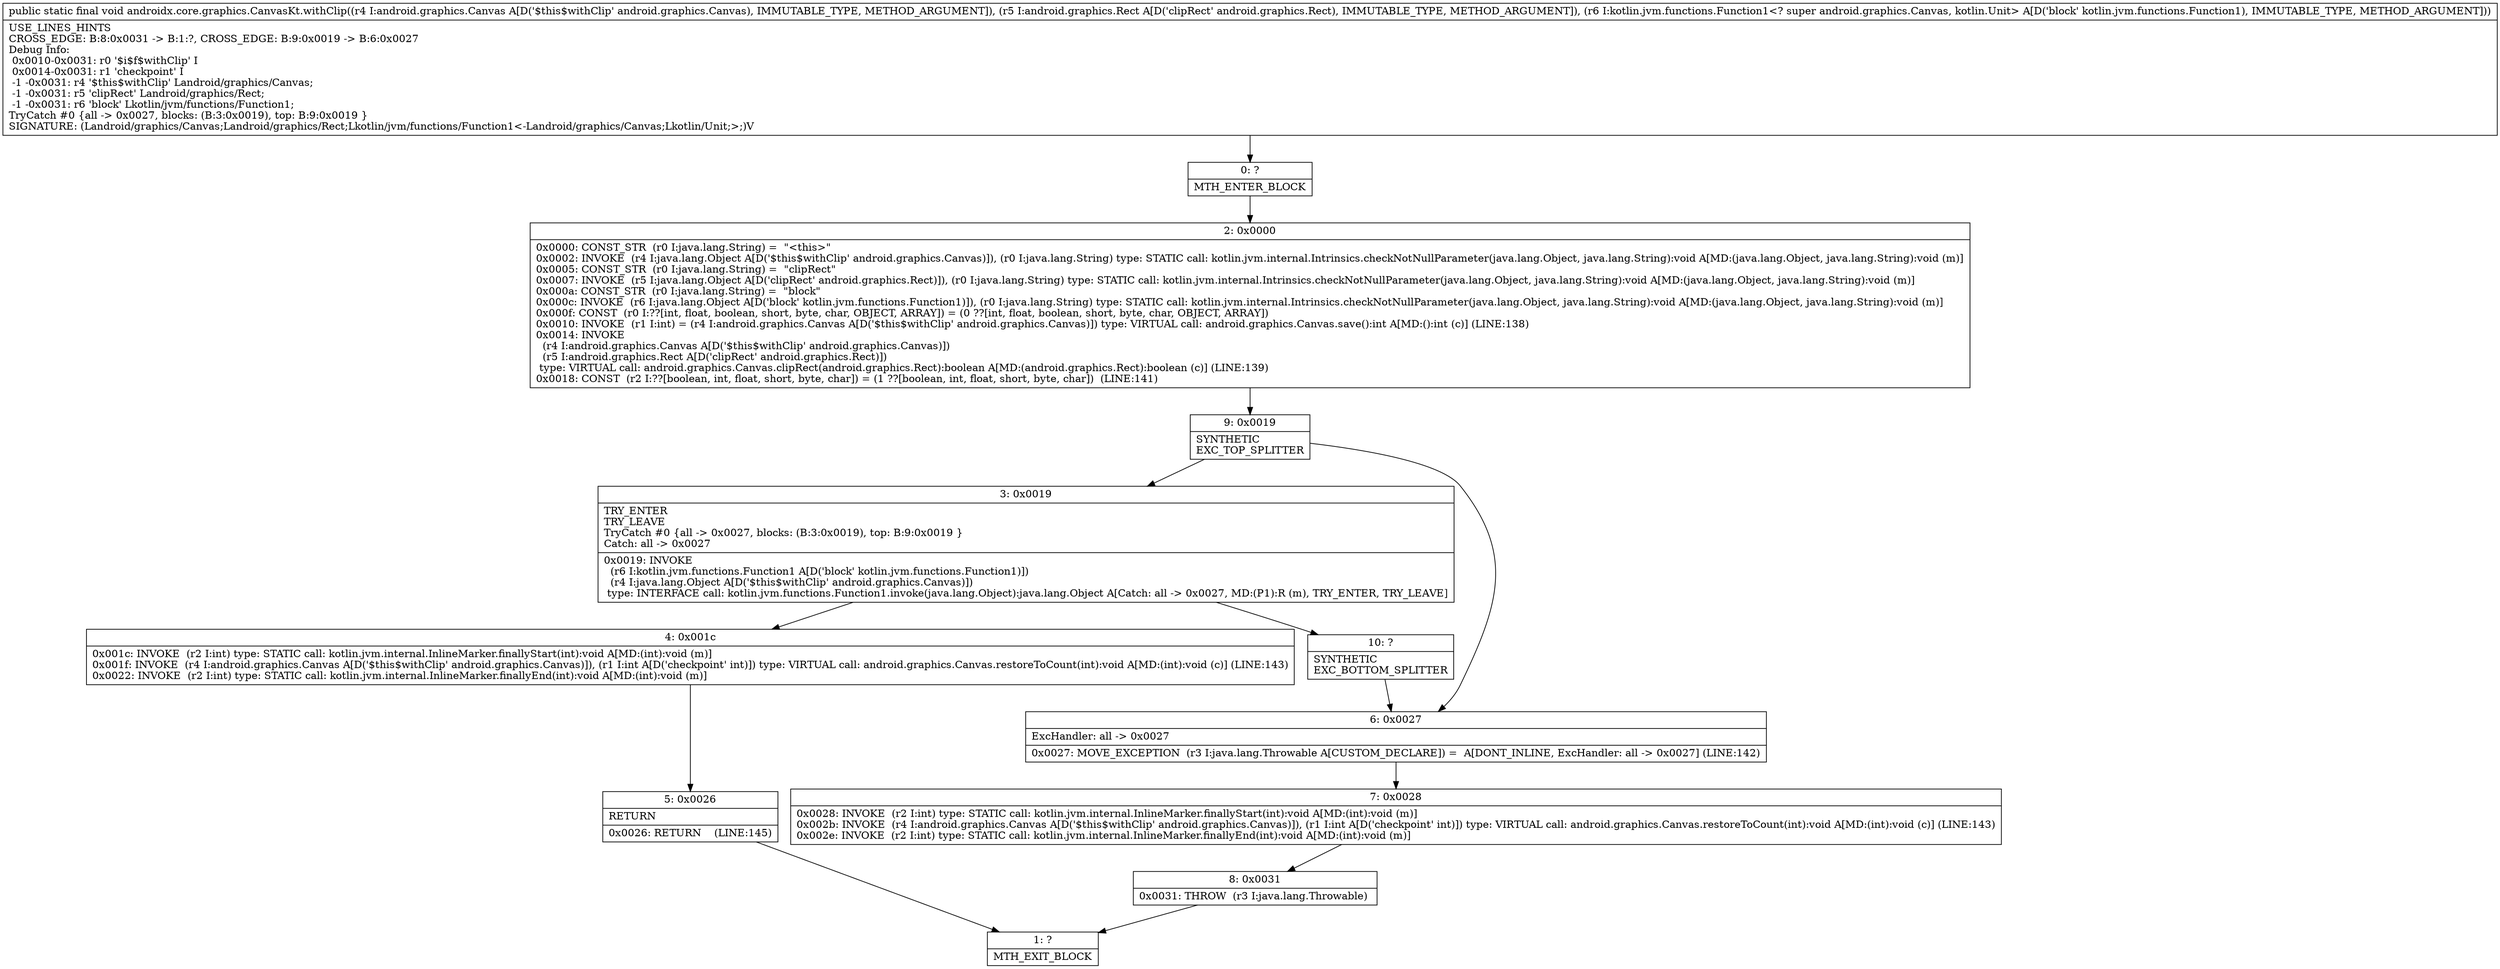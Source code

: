 digraph "CFG forandroidx.core.graphics.CanvasKt.withClip(Landroid\/graphics\/Canvas;Landroid\/graphics\/Rect;Lkotlin\/jvm\/functions\/Function1;)V" {
Node_0 [shape=record,label="{0\:\ ?|MTH_ENTER_BLOCK\l}"];
Node_2 [shape=record,label="{2\:\ 0x0000|0x0000: CONST_STR  (r0 I:java.lang.String) =  \"\<this\>\" \l0x0002: INVOKE  (r4 I:java.lang.Object A[D('$this$withClip' android.graphics.Canvas)]), (r0 I:java.lang.String) type: STATIC call: kotlin.jvm.internal.Intrinsics.checkNotNullParameter(java.lang.Object, java.lang.String):void A[MD:(java.lang.Object, java.lang.String):void (m)]\l0x0005: CONST_STR  (r0 I:java.lang.String) =  \"clipRect\" \l0x0007: INVOKE  (r5 I:java.lang.Object A[D('clipRect' android.graphics.Rect)]), (r0 I:java.lang.String) type: STATIC call: kotlin.jvm.internal.Intrinsics.checkNotNullParameter(java.lang.Object, java.lang.String):void A[MD:(java.lang.Object, java.lang.String):void (m)]\l0x000a: CONST_STR  (r0 I:java.lang.String) =  \"block\" \l0x000c: INVOKE  (r6 I:java.lang.Object A[D('block' kotlin.jvm.functions.Function1)]), (r0 I:java.lang.String) type: STATIC call: kotlin.jvm.internal.Intrinsics.checkNotNullParameter(java.lang.Object, java.lang.String):void A[MD:(java.lang.Object, java.lang.String):void (m)]\l0x000f: CONST  (r0 I:??[int, float, boolean, short, byte, char, OBJECT, ARRAY]) = (0 ??[int, float, boolean, short, byte, char, OBJECT, ARRAY]) \l0x0010: INVOKE  (r1 I:int) = (r4 I:android.graphics.Canvas A[D('$this$withClip' android.graphics.Canvas)]) type: VIRTUAL call: android.graphics.Canvas.save():int A[MD:():int (c)] (LINE:138)\l0x0014: INVOKE  \l  (r4 I:android.graphics.Canvas A[D('$this$withClip' android.graphics.Canvas)])\l  (r5 I:android.graphics.Rect A[D('clipRect' android.graphics.Rect)])\l type: VIRTUAL call: android.graphics.Canvas.clipRect(android.graphics.Rect):boolean A[MD:(android.graphics.Rect):boolean (c)] (LINE:139)\l0x0018: CONST  (r2 I:??[boolean, int, float, short, byte, char]) = (1 ??[boolean, int, float, short, byte, char])  (LINE:141)\l}"];
Node_9 [shape=record,label="{9\:\ 0x0019|SYNTHETIC\lEXC_TOP_SPLITTER\l}"];
Node_3 [shape=record,label="{3\:\ 0x0019|TRY_ENTER\lTRY_LEAVE\lTryCatch #0 \{all \-\> 0x0027, blocks: (B:3:0x0019), top: B:9:0x0019 \}\lCatch: all \-\> 0x0027\l|0x0019: INVOKE  \l  (r6 I:kotlin.jvm.functions.Function1 A[D('block' kotlin.jvm.functions.Function1)])\l  (r4 I:java.lang.Object A[D('$this$withClip' android.graphics.Canvas)])\l type: INTERFACE call: kotlin.jvm.functions.Function1.invoke(java.lang.Object):java.lang.Object A[Catch: all \-\> 0x0027, MD:(P1):R (m), TRY_ENTER, TRY_LEAVE]\l}"];
Node_4 [shape=record,label="{4\:\ 0x001c|0x001c: INVOKE  (r2 I:int) type: STATIC call: kotlin.jvm.internal.InlineMarker.finallyStart(int):void A[MD:(int):void (m)]\l0x001f: INVOKE  (r4 I:android.graphics.Canvas A[D('$this$withClip' android.graphics.Canvas)]), (r1 I:int A[D('checkpoint' int)]) type: VIRTUAL call: android.graphics.Canvas.restoreToCount(int):void A[MD:(int):void (c)] (LINE:143)\l0x0022: INVOKE  (r2 I:int) type: STATIC call: kotlin.jvm.internal.InlineMarker.finallyEnd(int):void A[MD:(int):void (m)]\l}"];
Node_5 [shape=record,label="{5\:\ 0x0026|RETURN\l|0x0026: RETURN    (LINE:145)\l}"];
Node_1 [shape=record,label="{1\:\ ?|MTH_EXIT_BLOCK\l}"];
Node_10 [shape=record,label="{10\:\ ?|SYNTHETIC\lEXC_BOTTOM_SPLITTER\l}"];
Node_6 [shape=record,label="{6\:\ 0x0027|ExcHandler: all \-\> 0x0027\l|0x0027: MOVE_EXCEPTION  (r3 I:java.lang.Throwable A[CUSTOM_DECLARE]) =  A[DONT_INLINE, ExcHandler: all \-\> 0x0027] (LINE:142)\l}"];
Node_7 [shape=record,label="{7\:\ 0x0028|0x0028: INVOKE  (r2 I:int) type: STATIC call: kotlin.jvm.internal.InlineMarker.finallyStart(int):void A[MD:(int):void (m)]\l0x002b: INVOKE  (r4 I:android.graphics.Canvas A[D('$this$withClip' android.graphics.Canvas)]), (r1 I:int A[D('checkpoint' int)]) type: VIRTUAL call: android.graphics.Canvas.restoreToCount(int):void A[MD:(int):void (c)] (LINE:143)\l0x002e: INVOKE  (r2 I:int) type: STATIC call: kotlin.jvm.internal.InlineMarker.finallyEnd(int):void A[MD:(int):void (m)]\l}"];
Node_8 [shape=record,label="{8\:\ 0x0031|0x0031: THROW  (r3 I:java.lang.Throwable) \l}"];
MethodNode[shape=record,label="{public static final void androidx.core.graphics.CanvasKt.withClip((r4 I:android.graphics.Canvas A[D('$this$withClip' android.graphics.Canvas), IMMUTABLE_TYPE, METHOD_ARGUMENT]), (r5 I:android.graphics.Rect A[D('clipRect' android.graphics.Rect), IMMUTABLE_TYPE, METHOD_ARGUMENT]), (r6 I:kotlin.jvm.functions.Function1\<? super android.graphics.Canvas, kotlin.Unit\> A[D('block' kotlin.jvm.functions.Function1), IMMUTABLE_TYPE, METHOD_ARGUMENT]))  | USE_LINES_HINTS\lCROSS_EDGE: B:8:0x0031 \-\> B:1:?, CROSS_EDGE: B:9:0x0019 \-\> B:6:0x0027\lDebug Info:\l  0x0010\-0x0031: r0 '$i$f$withClip' I\l  0x0014\-0x0031: r1 'checkpoint' I\l  \-1 \-0x0031: r4 '$this$withClip' Landroid\/graphics\/Canvas;\l  \-1 \-0x0031: r5 'clipRect' Landroid\/graphics\/Rect;\l  \-1 \-0x0031: r6 'block' Lkotlin\/jvm\/functions\/Function1;\lTryCatch #0 \{all \-\> 0x0027, blocks: (B:3:0x0019), top: B:9:0x0019 \}\lSIGNATURE: (Landroid\/graphics\/Canvas;Landroid\/graphics\/Rect;Lkotlin\/jvm\/functions\/Function1\<\-Landroid\/graphics\/Canvas;Lkotlin\/Unit;\>;)V\l}"];
MethodNode -> Node_0;Node_0 -> Node_2;
Node_2 -> Node_9;
Node_9 -> Node_3;
Node_9 -> Node_6;
Node_3 -> Node_4;
Node_3 -> Node_10;
Node_4 -> Node_5;
Node_5 -> Node_1;
Node_10 -> Node_6;
Node_6 -> Node_7;
Node_7 -> Node_8;
Node_8 -> Node_1;
}

